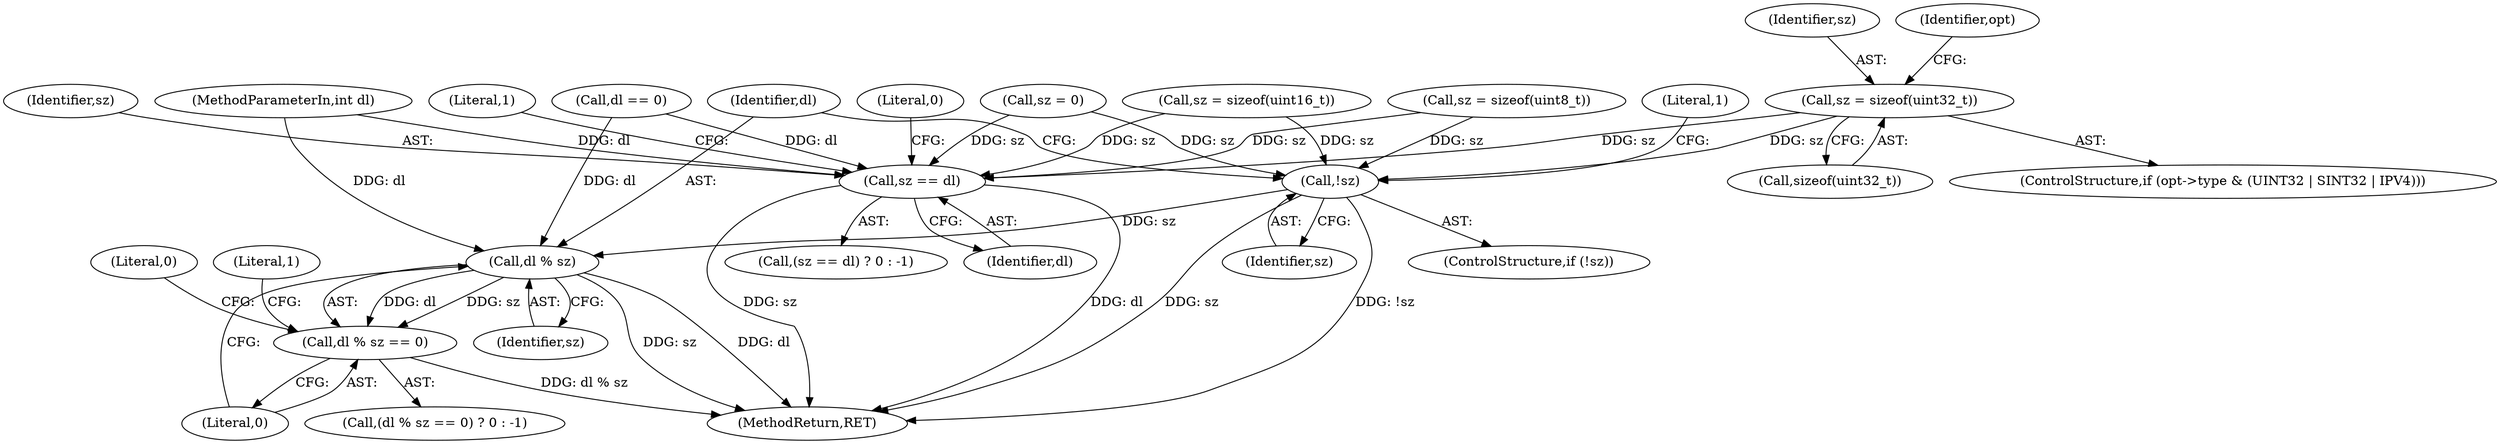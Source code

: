 digraph "0_Android_1390ace71179f04a09c300ee8d0300aa69d9db09@API" {
"1000174" [label="(Call,sz = sizeof(uint32_t))"];
"1000210" [label="(Call,!sz)"];
"1000218" [label="(Call,dl % sz)"];
"1000217" [label="(Call,dl % sz == 0)"];
"1000227" [label="(Call,sz == dl)"];
"1000175" [label="(Identifier,sz)"];
"1000226" [label="(Call,(sz == dl) ? 0 : -1)"];
"1000228" [label="(Identifier,sz)"];
"1000235" [label="(MethodReturn,RET)"];
"1000227" [label="(Call,sz == dl)"];
"1000161" [label="(Call,sz = 0)"];
"1000176" [label="(Call,sizeof(uint32_t))"];
"1000216" [label="(Call,(dl % sz == 0) ? 0 : -1)"];
"1000164" [label="(ControlStructure,if (opt->type & (UINT32 | SINT32 | IPV4)))"];
"1000219" [label="(Identifier,dl)"];
"1000232" [label="(Literal,1)"];
"1000174" [label="(Call,sz = sizeof(uint32_t))"];
"1000209" [label="(ControlStructure,if (!sz))"];
"1000106" [label="(MethodParameterIn,int dl)"];
"1000112" [label="(Call,dl == 0)"];
"1000222" [label="(Literal,0)"];
"1000198" [label="(Call,sz = sizeof(uint8_t))"];
"1000229" [label="(Identifier,dl)"];
"1000221" [label="(Literal,0)"];
"1000230" [label="(Literal,0)"];
"1000211" [label="(Identifier,sz)"];
"1000220" [label="(Identifier,sz)"];
"1000187" [label="(Call,sz = sizeof(uint16_t))"];
"1000214" [label="(Literal,1)"];
"1000217" [label="(Call,dl % sz == 0)"];
"1000224" [label="(Literal,1)"];
"1000218" [label="(Call,dl % sz)"];
"1000205" [label="(Identifier,opt)"];
"1000210" [label="(Call,!sz)"];
"1000174" -> "1000164"  [label="AST: "];
"1000174" -> "1000176"  [label="CFG: "];
"1000175" -> "1000174"  [label="AST: "];
"1000176" -> "1000174"  [label="AST: "];
"1000205" -> "1000174"  [label="CFG: "];
"1000174" -> "1000210"  [label="DDG: sz"];
"1000174" -> "1000227"  [label="DDG: sz"];
"1000210" -> "1000209"  [label="AST: "];
"1000210" -> "1000211"  [label="CFG: "];
"1000211" -> "1000210"  [label="AST: "];
"1000214" -> "1000210"  [label="CFG: "];
"1000219" -> "1000210"  [label="CFG: "];
"1000210" -> "1000235"  [label="DDG: !sz"];
"1000210" -> "1000235"  [label="DDG: sz"];
"1000187" -> "1000210"  [label="DDG: sz"];
"1000198" -> "1000210"  [label="DDG: sz"];
"1000161" -> "1000210"  [label="DDG: sz"];
"1000210" -> "1000218"  [label="DDG: sz"];
"1000218" -> "1000217"  [label="AST: "];
"1000218" -> "1000220"  [label="CFG: "];
"1000219" -> "1000218"  [label="AST: "];
"1000220" -> "1000218"  [label="AST: "];
"1000221" -> "1000218"  [label="CFG: "];
"1000218" -> "1000235"  [label="DDG: dl"];
"1000218" -> "1000235"  [label="DDG: sz"];
"1000218" -> "1000217"  [label="DDG: dl"];
"1000218" -> "1000217"  [label="DDG: sz"];
"1000112" -> "1000218"  [label="DDG: dl"];
"1000106" -> "1000218"  [label="DDG: dl"];
"1000217" -> "1000216"  [label="AST: "];
"1000217" -> "1000221"  [label="CFG: "];
"1000221" -> "1000217"  [label="AST: "];
"1000222" -> "1000217"  [label="CFG: "];
"1000224" -> "1000217"  [label="CFG: "];
"1000217" -> "1000235"  [label="DDG: dl % sz"];
"1000227" -> "1000226"  [label="AST: "];
"1000227" -> "1000229"  [label="CFG: "];
"1000228" -> "1000227"  [label="AST: "];
"1000229" -> "1000227"  [label="AST: "];
"1000230" -> "1000227"  [label="CFG: "];
"1000232" -> "1000227"  [label="CFG: "];
"1000227" -> "1000235"  [label="DDG: sz"];
"1000227" -> "1000235"  [label="DDG: dl"];
"1000187" -> "1000227"  [label="DDG: sz"];
"1000198" -> "1000227"  [label="DDG: sz"];
"1000161" -> "1000227"  [label="DDG: sz"];
"1000112" -> "1000227"  [label="DDG: dl"];
"1000106" -> "1000227"  [label="DDG: dl"];
}

